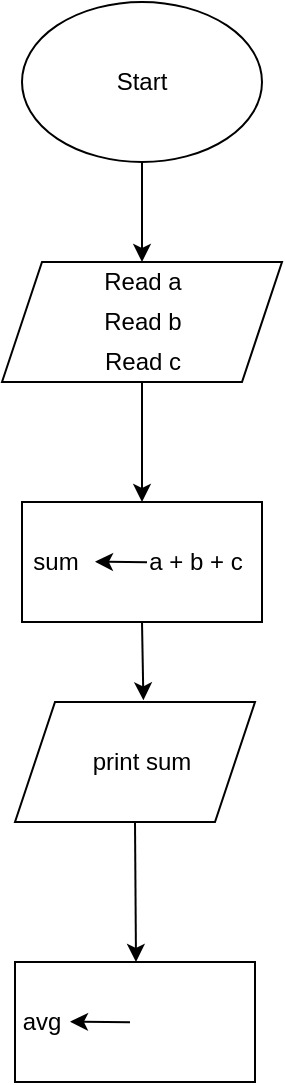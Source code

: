 <mxfile version="13.7.4" type="github">
  <diagram id="C5RBs43oDa-KdzZeNtuy" name="Page-1">
    <mxGraphModel dx="331" dy="185" grid="1" gridSize="10" guides="1" tooltips="1" connect="1" arrows="1" fold="1" page="1" pageScale="1" pageWidth="827" pageHeight="1169" math="0" shadow="0">
      <root>
        <mxCell id="WIyWlLk6GJQsqaUBKTNV-0" />
        <mxCell id="WIyWlLk6GJQsqaUBKTNV-1" parent="WIyWlLk6GJQsqaUBKTNV-0" />
        <mxCell id="K9-opry6fpSHCVAOadvR-4" style="edgeStyle=orthogonalEdgeStyle;rounded=0;orthogonalLoop=1;jettySize=auto;html=1;exitX=0.5;exitY=1;exitDx=0;exitDy=0;" edge="1" parent="WIyWlLk6GJQsqaUBKTNV-1" source="K9-opry6fpSHCVAOadvR-0">
          <mxGeometry relative="1" as="geometry">
            <mxPoint x="400" y="160" as="targetPoint" />
          </mxGeometry>
        </mxCell>
        <mxCell id="K9-opry6fpSHCVAOadvR-0" value="" style="ellipse;whiteSpace=wrap;html=1;" vertex="1" parent="WIyWlLk6GJQsqaUBKTNV-1">
          <mxGeometry x="340" y="30" width="120" height="80" as="geometry" />
        </mxCell>
        <mxCell id="K9-opry6fpSHCVAOadvR-1" value="Start" style="text;html=1;strokeColor=none;fillColor=none;align=center;verticalAlign=middle;whiteSpace=wrap;rounded=0;" vertex="1" parent="WIyWlLk6GJQsqaUBKTNV-1">
          <mxGeometry x="380" y="60" width="40" height="20" as="geometry" />
        </mxCell>
        <mxCell id="K9-opry6fpSHCVAOadvR-2" value="" style="shape=parallelogram;perimeter=parallelogramPerimeter;whiteSpace=wrap;html=1;fixedSize=1;" vertex="1" parent="WIyWlLk6GJQsqaUBKTNV-1">
          <mxGeometry x="330" y="160" width="140" height="60" as="geometry" />
        </mxCell>
        <mxCell id="K9-opry6fpSHCVAOadvR-5" value="Read a" style="text;html=1;strokeColor=none;fillColor=none;align=center;verticalAlign=middle;whiteSpace=wrap;rounded=0;" vertex="1" parent="WIyWlLk6GJQsqaUBKTNV-1">
          <mxGeometry x="343.5" y="160" width="113" height="20" as="geometry" />
        </mxCell>
        <mxCell id="K9-opry6fpSHCVAOadvR-6" value="Read b" style="text;html=1;strokeColor=none;fillColor=none;align=center;verticalAlign=middle;whiteSpace=wrap;rounded=0;" vertex="1" parent="WIyWlLk6GJQsqaUBKTNV-1">
          <mxGeometry x="343.5" y="180" width="113" height="20" as="geometry" />
        </mxCell>
        <mxCell id="K9-opry6fpSHCVAOadvR-10" style="edgeStyle=orthogonalEdgeStyle;rounded=0;orthogonalLoop=1;jettySize=auto;html=1;" edge="1" parent="WIyWlLk6GJQsqaUBKTNV-1" source="K9-opry6fpSHCVAOadvR-7">
          <mxGeometry relative="1" as="geometry">
            <mxPoint x="400" y="280" as="targetPoint" />
          </mxGeometry>
        </mxCell>
        <mxCell id="K9-opry6fpSHCVAOadvR-7" value="Read c" style="text;html=1;strokeColor=none;fillColor=none;align=center;verticalAlign=middle;whiteSpace=wrap;rounded=0;" vertex="1" parent="WIyWlLk6GJQsqaUBKTNV-1">
          <mxGeometry x="348.5" y="200" width="103" height="20" as="geometry" />
        </mxCell>
        <mxCell id="K9-opry6fpSHCVAOadvR-11" value="" style="shape=parallelogram;perimeter=parallelogramPerimeter;whiteSpace=wrap;html=1;fixedSize=1;" vertex="1" parent="WIyWlLk6GJQsqaUBKTNV-1">
          <mxGeometry x="336.5" y="380" width="120" height="60" as="geometry" />
        </mxCell>
        <mxCell id="K9-opry6fpSHCVAOadvR-12" value="" style="rounded=0;whiteSpace=wrap;html=1;" vertex="1" parent="WIyWlLk6GJQsqaUBKTNV-1">
          <mxGeometry x="340" y="280" width="120" height="60" as="geometry" />
        </mxCell>
        <mxCell id="K9-opry6fpSHCVAOadvR-13" value="sum" style="text;html=1;strokeColor=none;fillColor=none;align=center;verticalAlign=middle;whiteSpace=wrap;rounded=0;" vertex="1" parent="WIyWlLk6GJQsqaUBKTNV-1">
          <mxGeometry x="336.5" y="300" width="40" height="20" as="geometry" />
        </mxCell>
        <mxCell id="K9-opry6fpSHCVAOadvR-17" value="" style="endArrow=classic;html=1;" edge="1" parent="WIyWlLk6GJQsqaUBKTNV-1">
          <mxGeometry width="50" height="50" relative="1" as="geometry">
            <mxPoint x="402.5" y="310.17" as="sourcePoint" />
            <mxPoint x="376.5" y="309.83" as="targetPoint" />
          </mxGeometry>
        </mxCell>
        <mxCell id="K9-opry6fpSHCVAOadvR-18" value="a + b + c" style="text;html=1;strokeColor=none;fillColor=none;align=center;verticalAlign=middle;whiteSpace=wrap;rounded=0;" vertex="1" parent="WIyWlLk6GJQsqaUBKTNV-1">
          <mxGeometry x="394" y="300" width="66" height="20" as="geometry" />
        </mxCell>
        <mxCell id="K9-opry6fpSHCVAOadvR-19" value="print sum" style="text;html=1;strokeColor=none;fillColor=none;align=center;verticalAlign=middle;whiteSpace=wrap;rounded=0;" vertex="1" parent="WIyWlLk6GJQsqaUBKTNV-1">
          <mxGeometry x="370" y="400" width="60" height="20" as="geometry" />
        </mxCell>
        <mxCell id="K9-opry6fpSHCVAOadvR-21" value="" style="endArrow=classic;html=1;exitX=0.5;exitY=1;exitDx=0;exitDy=0;entryX=0.535;entryY=-0.014;entryDx=0;entryDy=0;entryPerimeter=0;" edge="1" parent="WIyWlLk6GJQsqaUBKTNV-1" source="K9-opry6fpSHCVAOadvR-12" target="K9-opry6fpSHCVAOadvR-11">
          <mxGeometry width="50" height="50" relative="1" as="geometry">
            <mxPoint x="330" y="350" as="sourcePoint" />
            <mxPoint x="380" y="300" as="targetPoint" />
          </mxGeometry>
        </mxCell>
        <mxCell id="K9-opry6fpSHCVAOadvR-23" value="" style="endArrow=classic;html=1;exitX=0.5;exitY=1;exitDx=0;exitDy=0;" edge="1" parent="WIyWlLk6GJQsqaUBKTNV-1" source="K9-opry6fpSHCVAOadvR-11">
          <mxGeometry width="50" height="50" relative="1" as="geometry">
            <mxPoint x="371.5" y="510" as="sourcePoint" />
            <mxPoint x="397" y="510" as="targetPoint" />
          </mxGeometry>
        </mxCell>
        <mxCell id="K9-opry6fpSHCVAOadvR-24" value="" style="rounded=0;whiteSpace=wrap;html=1;" vertex="1" parent="WIyWlLk6GJQsqaUBKTNV-1">
          <mxGeometry x="336.5" y="510" width="120" height="60" as="geometry" />
        </mxCell>
        <mxCell id="K9-opry6fpSHCVAOadvR-25" value="avg" style="text;html=1;strokeColor=none;fillColor=none;align=center;verticalAlign=middle;whiteSpace=wrap;rounded=0;" vertex="1" parent="WIyWlLk6GJQsqaUBKTNV-1">
          <mxGeometry x="330" y="530" width="40" height="20" as="geometry" />
        </mxCell>
        <mxCell id="K9-opry6fpSHCVAOadvR-29" value="" style="endArrow=classic;html=1;" edge="1" parent="WIyWlLk6GJQsqaUBKTNV-1">
          <mxGeometry width="50" height="50" relative="1" as="geometry">
            <mxPoint x="394" y="540.14" as="sourcePoint" />
            <mxPoint x="364" y="539.85" as="targetPoint" />
          </mxGeometry>
        </mxCell>
      </root>
    </mxGraphModel>
  </diagram>
</mxfile>
